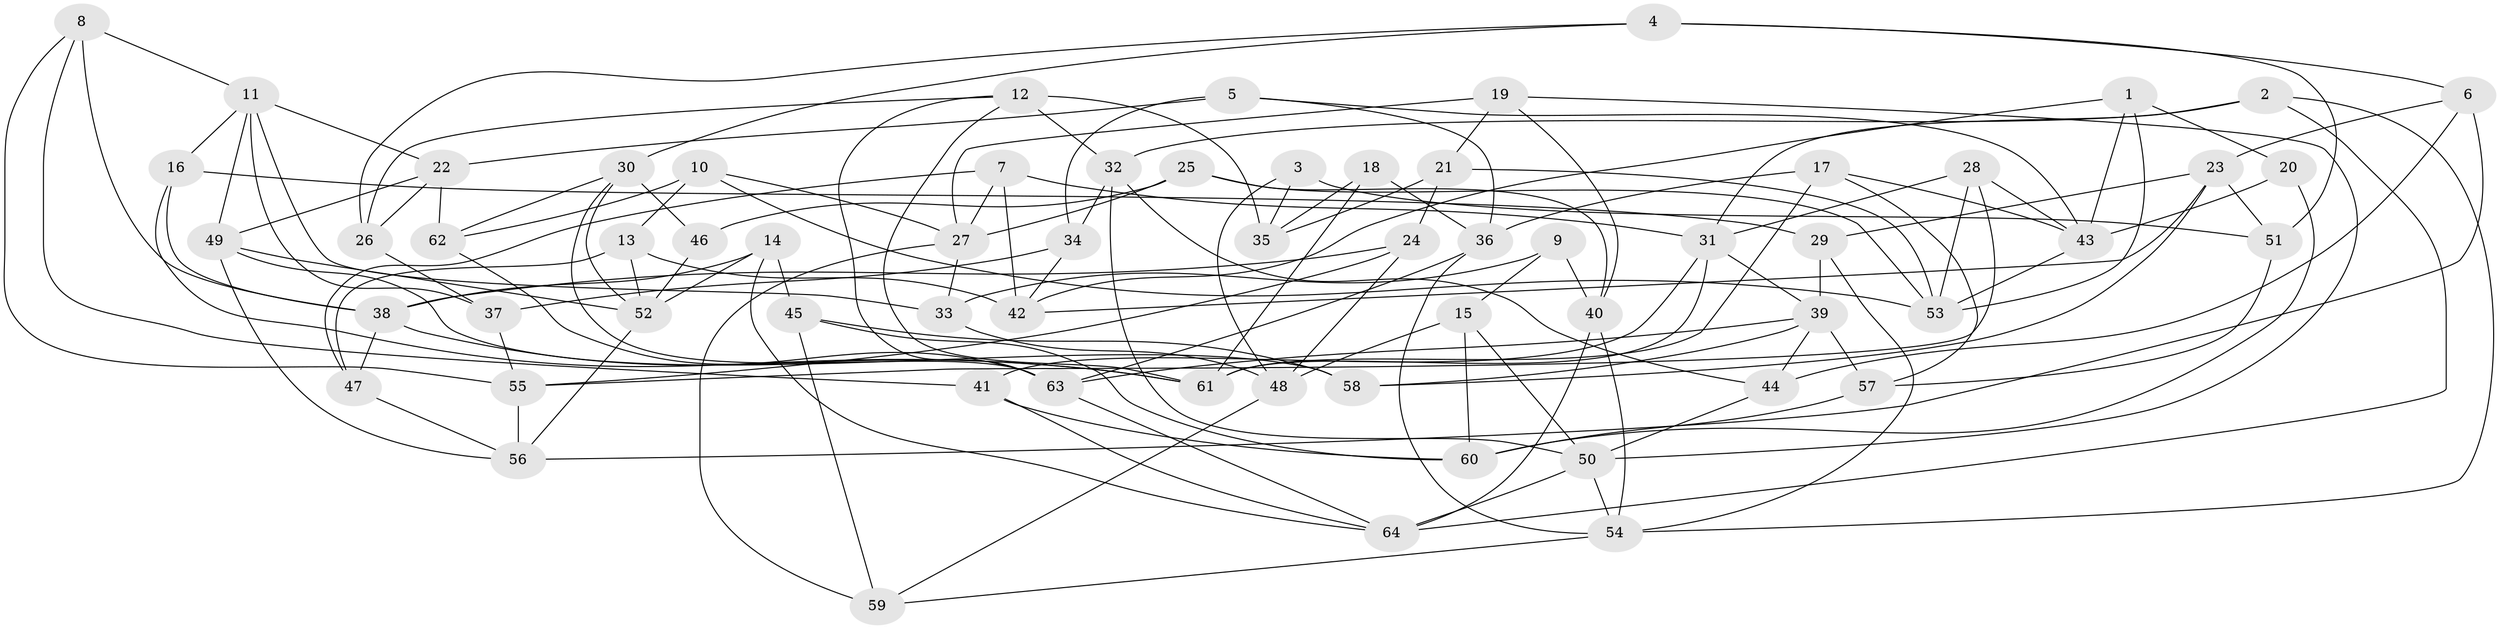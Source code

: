 // original degree distribution, {4: 1.0}
// Generated by graph-tools (version 1.1) at 2025/38/03/04/25 23:38:11]
// undirected, 64 vertices, 145 edges
graph export_dot {
  node [color=gray90,style=filled];
  1;
  2;
  3;
  4;
  5;
  6;
  7;
  8;
  9;
  10;
  11;
  12;
  13;
  14;
  15;
  16;
  17;
  18;
  19;
  20;
  21;
  22;
  23;
  24;
  25;
  26;
  27;
  28;
  29;
  30;
  31;
  32;
  33;
  34;
  35;
  36;
  37;
  38;
  39;
  40;
  41;
  42;
  43;
  44;
  45;
  46;
  47;
  48;
  49;
  50;
  51;
  52;
  53;
  54;
  55;
  56;
  57;
  58;
  59;
  60;
  61;
  62;
  63;
  64;
  1 -- 20 [weight=1.0];
  1 -- 42 [weight=1.0];
  1 -- 43 [weight=1.0];
  1 -- 53 [weight=1.0];
  2 -- 31 [weight=1.0];
  2 -- 32 [weight=1.0];
  2 -- 54 [weight=1.0];
  2 -- 64 [weight=1.0];
  3 -- 35 [weight=1.0];
  3 -- 48 [weight=2.0];
  3 -- 51 [weight=1.0];
  4 -- 6 [weight=1.0];
  4 -- 26 [weight=1.0];
  4 -- 30 [weight=1.0];
  4 -- 51 [weight=1.0];
  5 -- 22 [weight=1.0];
  5 -- 34 [weight=1.0];
  5 -- 36 [weight=1.0];
  5 -- 43 [weight=1.0];
  6 -- 23 [weight=1.0];
  6 -- 44 [weight=1.0];
  6 -- 56 [weight=1.0];
  7 -- 27 [weight=1.0];
  7 -- 31 [weight=1.0];
  7 -- 42 [weight=1.0];
  7 -- 47 [weight=1.0];
  8 -- 11 [weight=1.0];
  8 -- 38 [weight=1.0];
  8 -- 41 [weight=1.0];
  8 -- 55 [weight=1.0];
  9 -- 15 [weight=1.0];
  9 -- 33 [weight=1.0];
  9 -- 40 [weight=2.0];
  10 -- 13 [weight=1.0];
  10 -- 27 [weight=1.0];
  10 -- 53 [weight=1.0];
  10 -- 62 [weight=1.0];
  11 -- 16 [weight=1.0];
  11 -- 22 [weight=1.0];
  11 -- 33 [weight=1.0];
  11 -- 37 [weight=1.0];
  11 -- 49 [weight=1.0];
  12 -- 26 [weight=1.0];
  12 -- 32 [weight=2.0];
  12 -- 35 [weight=1.0];
  12 -- 61 [weight=1.0];
  12 -- 63 [weight=1.0];
  13 -- 42 [weight=1.0];
  13 -- 47 [weight=1.0];
  13 -- 52 [weight=1.0];
  14 -- 38 [weight=1.0];
  14 -- 45 [weight=1.0];
  14 -- 52 [weight=1.0];
  14 -- 64 [weight=1.0];
  15 -- 48 [weight=1.0];
  15 -- 50 [weight=1.0];
  15 -- 60 [weight=1.0];
  16 -- 29 [weight=1.0];
  16 -- 38 [weight=1.0];
  16 -- 61 [weight=1.0];
  17 -- 36 [weight=1.0];
  17 -- 43 [weight=1.0];
  17 -- 57 [weight=1.0];
  17 -- 61 [weight=1.0];
  18 -- 35 [weight=1.0];
  18 -- 36 [weight=2.0];
  18 -- 61 [weight=1.0];
  19 -- 21 [weight=1.0];
  19 -- 27 [weight=1.0];
  19 -- 40 [weight=1.0];
  19 -- 50 [weight=1.0];
  20 -- 43 [weight=1.0];
  20 -- 60 [weight=2.0];
  21 -- 24 [weight=1.0];
  21 -- 35 [weight=1.0];
  21 -- 53 [weight=1.0];
  22 -- 26 [weight=1.0];
  22 -- 49 [weight=2.0];
  22 -- 62 [weight=1.0];
  23 -- 29 [weight=1.0];
  23 -- 42 [weight=2.0];
  23 -- 51 [weight=1.0];
  23 -- 58 [weight=1.0];
  24 -- 38 [weight=1.0];
  24 -- 48 [weight=1.0];
  24 -- 55 [weight=1.0];
  25 -- 27 [weight=1.0];
  25 -- 40 [weight=1.0];
  25 -- 46 [weight=1.0];
  25 -- 53 [weight=1.0];
  26 -- 37 [weight=1.0];
  27 -- 33 [weight=1.0];
  27 -- 59 [weight=1.0];
  28 -- 31 [weight=1.0];
  28 -- 43 [weight=1.0];
  28 -- 53 [weight=1.0];
  28 -- 55 [weight=1.0];
  29 -- 39 [weight=1.0];
  29 -- 54 [weight=1.0];
  30 -- 46 [weight=2.0];
  30 -- 52 [weight=1.0];
  30 -- 62 [weight=1.0];
  30 -- 63 [weight=1.0];
  31 -- 39 [weight=1.0];
  31 -- 41 [weight=1.0];
  31 -- 61 [weight=1.0];
  32 -- 34 [weight=1.0];
  32 -- 44 [weight=1.0];
  32 -- 50 [weight=1.0];
  33 -- 48 [weight=1.0];
  34 -- 37 [weight=1.0];
  34 -- 42 [weight=1.0];
  36 -- 54 [weight=1.0];
  36 -- 63 [weight=1.0];
  37 -- 55 [weight=1.0];
  38 -- 47 [weight=1.0];
  38 -- 61 [weight=1.0];
  39 -- 44 [weight=1.0];
  39 -- 57 [weight=1.0];
  39 -- 58 [weight=1.0];
  39 -- 63 [weight=1.0];
  40 -- 54 [weight=1.0];
  40 -- 64 [weight=1.0];
  41 -- 60 [weight=1.0];
  41 -- 64 [weight=1.0];
  43 -- 53 [weight=1.0];
  44 -- 50 [weight=1.0];
  45 -- 58 [weight=1.0];
  45 -- 59 [weight=1.0];
  45 -- 60 [weight=1.0];
  46 -- 52 [weight=1.0];
  47 -- 56 [weight=1.0];
  48 -- 59 [weight=1.0];
  49 -- 52 [weight=1.0];
  49 -- 56 [weight=1.0];
  49 -- 58 [weight=1.0];
  50 -- 54 [weight=1.0];
  50 -- 64 [weight=1.0];
  51 -- 57 [weight=1.0];
  52 -- 56 [weight=1.0];
  54 -- 59 [weight=1.0];
  55 -- 56 [weight=2.0];
  57 -- 60 [weight=1.0];
  62 -- 63 [weight=1.0];
  63 -- 64 [weight=1.0];
}
